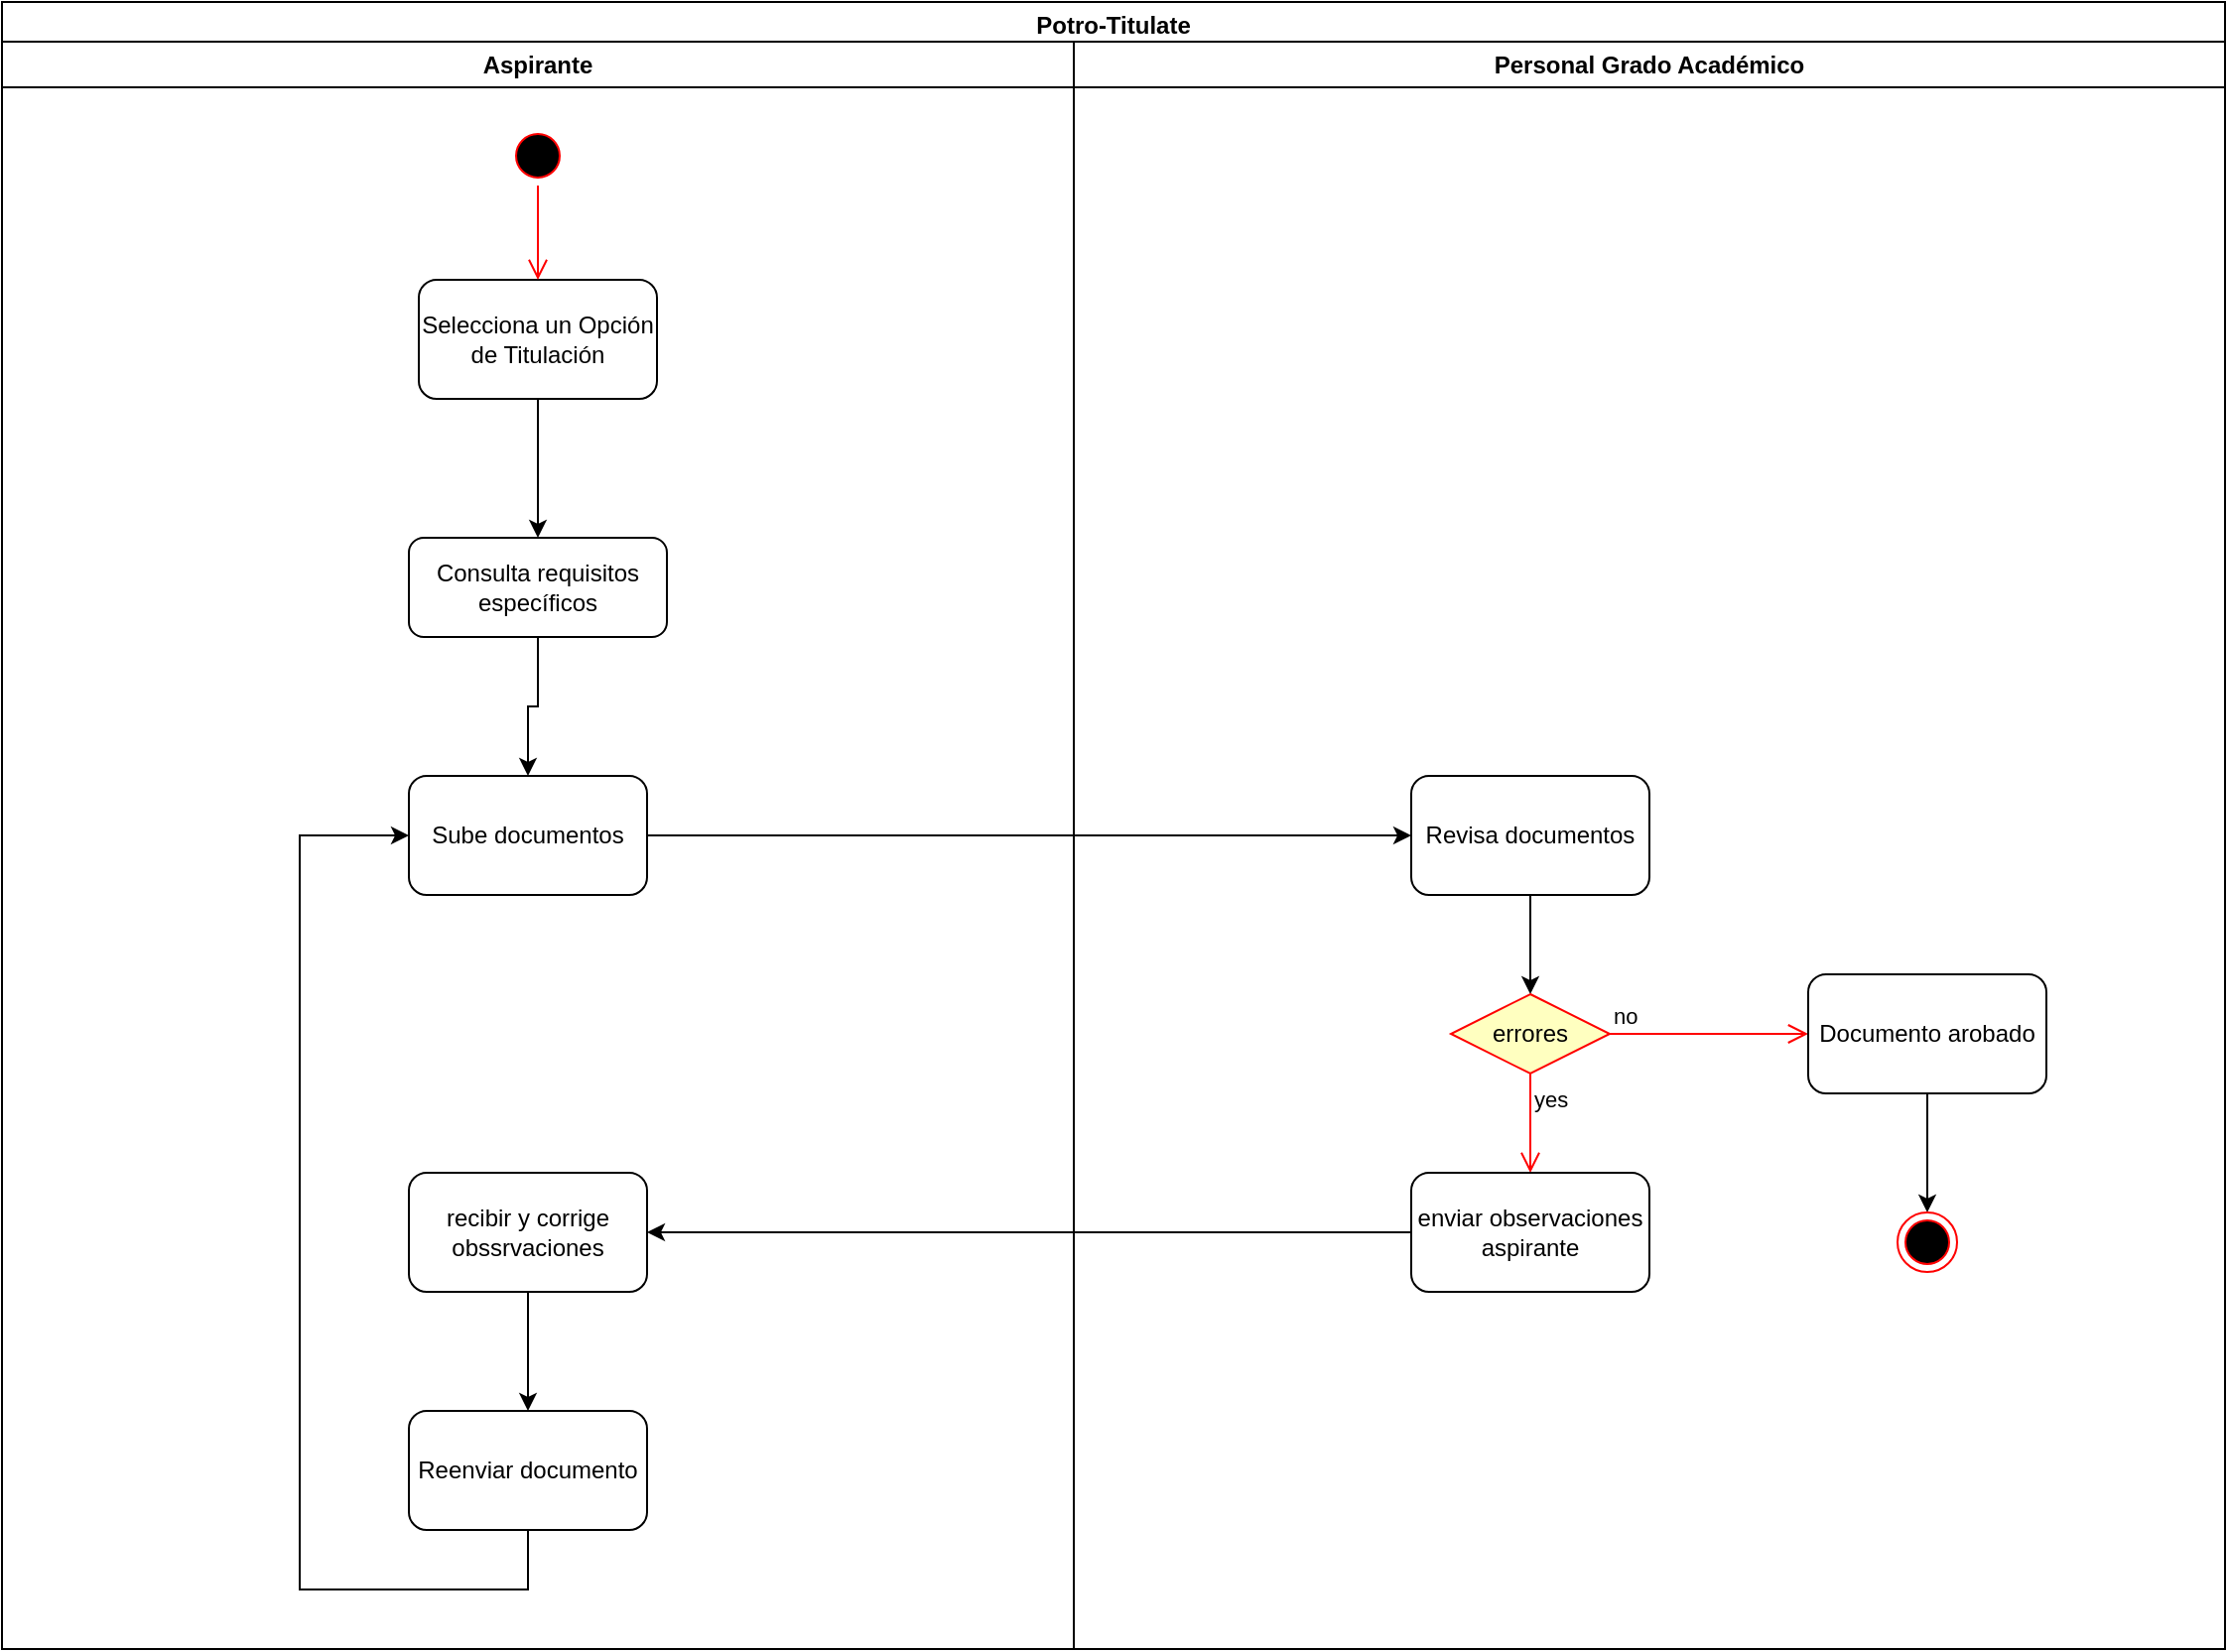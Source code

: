 <mxfile version="24.9.1">
  <diagram name="Page-1" id="e7e014a7-5840-1c2e-5031-d8a46d1fe8dd">
    <mxGraphModel dx="4025" dy="854" grid="1" gridSize="10" guides="1" tooltips="1" connect="1" arrows="1" fold="1" page="1" pageScale="1" pageWidth="1169" pageHeight="826" background="none" math="0" shadow="0">
      <root>
        <mxCell id="0" />
        <mxCell id="1" parent="0" />
        <mxCell id="IoBLd4EFDUsa4BKsPfhq-41" value="Potro-Titulate" style="swimlane;whiteSpace=wrap;html=1;" vertex="1" parent="1">
          <mxGeometry x="-1270" y="70" width="1120" height="830" as="geometry">
            <mxRectangle x="-1270" y="70" width="140" height="30" as="alternateBounds" />
          </mxGeometry>
        </mxCell>
        <mxCell id="hfIujMzKy7mJzXb3m5Cn-44" value="Aspirante" style="swimlane;whiteSpace=wrap;html=1;" parent="IoBLd4EFDUsa4BKsPfhq-41" vertex="1">
          <mxGeometry y="20" width="540" height="810" as="geometry" />
        </mxCell>
        <mxCell id="hfIujMzKy7mJzXb3m5Cn-59" style="edgeStyle=orthogonalEdgeStyle;rounded=0;orthogonalLoop=1;jettySize=auto;html=1;entryX=0.5;entryY=0;entryDx=0;entryDy=0;" parent="hfIujMzKy7mJzXb3m5Cn-44" source="hfIujMzKy7mJzXb3m5Cn-46" target="hfIujMzKy7mJzXb3m5Cn-49" edge="1">
          <mxGeometry relative="1" as="geometry" />
        </mxCell>
        <mxCell id="hfIujMzKy7mJzXb3m5Cn-46" value="Selecciona un Opción de Titulación" style="rounded=1;whiteSpace=wrap;html=1;" parent="hfIujMzKy7mJzXb3m5Cn-44" vertex="1">
          <mxGeometry x="210" y="120" width="120" height="60" as="geometry" />
        </mxCell>
        <mxCell id="hfIujMzKy7mJzXb3m5Cn-47" value="" style="ellipse;html=1;shape=startState;fillColor=#000000;strokeColor=#ff0000;" parent="hfIujMzKy7mJzXb3m5Cn-44" vertex="1">
          <mxGeometry x="255" y="42.5" width="30" height="30" as="geometry" />
        </mxCell>
        <mxCell id="hfIujMzKy7mJzXb3m5Cn-48" value="" style="edgeStyle=orthogonalEdgeStyle;html=1;verticalAlign=bottom;endArrow=open;endSize=8;strokeColor=#ff0000;rounded=0;" parent="hfIujMzKy7mJzXb3m5Cn-44" source="hfIujMzKy7mJzXb3m5Cn-47" target="hfIujMzKy7mJzXb3m5Cn-46" edge="1">
          <mxGeometry relative="1" as="geometry">
            <mxPoint x="470" y="220" as="targetPoint" />
          </mxGeometry>
        </mxCell>
        <mxCell id="hfIujMzKy7mJzXb3m5Cn-60" style="edgeStyle=orthogonalEdgeStyle;rounded=0;orthogonalLoop=1;jettySize=auto;html=1;entryX=0.5;entryY=0;entryDx=0;entryDy=0;" parent="hfIujMzKy7mJzXb3m5Cn-44" source="hfIujMzKy7mJzXb3m5Cn-49" target="hfIujMzKy7mJzXb3m5Cn-50" edge="1">
          <mxGeometry relative="1" as="geometry" />
        </mxCell>
        <mxCell id="hfIujMzKy7mJzXb3m5Cn-49" value="Consulta requisitos específicos" style="rounded=1;whiteSpace=wrap;html=1;" parent="hfIujMzKy7mJzXb3m5Cn-44" vertex="1">
          <mxGeometry x="205" y="250" width="130" height="50" as="geometry" />
        </mxCell>
        <mxCell id="hfIujMzKy7mJzXb3m5Cn-50" value="Sube documentos" style="rounded=1;whiteSpace=wrap;html=1;" parent="hfIujMzKy7mJzXb3m5Cn-44" vertex="1">
          <mxGeometry x="205" y="370" width="120" height="60" as="geometry" />
        </mxCell>
        <mxCell id="hfIujMzKy7mJzXb3m5Cn-56" value="recibir y corrige obssrvaciones" style="rounded=1;whiteSpace=wrap;html=1;" parent="hfIujMzKy7mJzXb3m5Cn-44" vertex="1">
          <mxGeometry x="205" y="570" width="120" height="60" as="geometry" />
        </mxCell>
        <mxCell id="hfIujMzKy7mJzXb3m5Cn-64" style="edgeStyle=orthogonalEdgeStyle;rounded=0;orthogonalLoop=1;jettySize=auto;html=1;exitX=0.5;exitY=1;exitDx=0;exitDy=0;" parent="hfIujMzKy7mJzXb3m5Cn-44" source="hfIujMzKy7mJzXb3m5Cn-56" target="hfIujMzKy7mJzXb3m5Cn-67" edge="1">
          <mxGeometry relative="1" as="geometry" />
        </mxCell>
        <mxCell id="hfIujMzKy7mJzXb3m5Cn-68" style="edgeStyle=orthogonalEdgeStyle;rounded=0;orthogonalLoop=1;jettySize=auto;html=1;entryX=0;entryY=0.5;entryDx=0;entryDy=0;" parent="hfIujMzKy7mJzXb3m5Cn-44" source="hfIujMzKy7mJzXb3m5Cn-67" target="hfIujMzKy7mJzXb3m5Cn-50" edge="1">
          <mxGeometry relative="1" as="geometry">
            <Array as="points">
              <mxPoint x="265" y="780" />
              <mxPoint x="150" y="780" />
              <mxPoint x="150" y="400" />
            </Array>
          </mxGeometry>
        </mxCell>
        <mxCell id="hfIujMzKy7mJzXb3m5Cn-67" value="Reenviar documento" style="rounded=1;whiteSpace=wrap;html=1;" parent="hfIujMzKy7mJzXb3m5Cn-44" vertex="1">
          <mxGeometry x="205" y="690" width="120" height="60" as="geometry" />
        </mxCell>
        <mxCell id="hfIujMzKy7mJzXb3m5Cn-45" value="Personal Grado Académico" style="swimlane;whiteSpace=wrap;html=1;" parent="IoBLd4EFDUsa4BKsPfhq-41" vertex="1">
          <mxGeometry x="540" y="20" width="580" height="810" as="geometry" />
        </mxCell>
        <mxCell id="hfIujMzKy7mJzXb3m5Cn-62" style="edgeStyle=orthogonalEdgeStyle;rounded=0;orthogonalLoop=1;jettySize=auto;html=1;entryX=0.5;entryY=0;entryDx=0;entryDy=0;" parent="hfIujMzKy7mJzXb3m5Cn-45" source="hfIujMzKy7mJzXb3m5Cn-51" target="hfIujMzKy7mJzXb3m5Cn-53" edge="1">
          <mxGeometry relative="1" as="geometry" />
        </mxCell>
        <mxCell id="hfIujMzKy7mJzXb3m5Cn-51" value="Revisa documentos" style="rounded=1;whiteSpace=wrap;html=1;" parent="hfIujMzKy7mJzXb3m5Cn-45" vertex="1">
          <mxGeometry x="170" y="370" width="120" height="60" as="geometry" />
        </mxCell>
        <mxCell id="hfIujMzKy7mJzXb3m5Cn-53" value="errores" style="rhombus;whiteSpace=wrap;html=1;fontColor=#000000;fillColor=#ffffc0;strokeColor=#ff0000;" parent="hfIujMzKy7mJzXb3m5Cn-45" vertex="1">
          <mxGeometry x="190" y="480" width="80" height="40" as="geometry" />
        </mxCell>
        <mxCell id="hfIujMzKy7mJzXb3m5Cn-54" value="no" style="edgeStyle=orthogonalEdgeStyle;html=1;align=left;verticalAlign=bottom;endArrow=open;endSize=8;strokeColor=#ff0000;rounded=0;exitX=1;exitY=0.5;exitDx=0;exitDy=0;entryX=0;entryY=0.5;entryDx=0;entryDy=0;" parent="hfIujMzKy7mJzXb3m5Cn-45" source="hfIujMzKy7mJzXb3m5Cn-53" target="hfIujMzKy7mJzXb3m5Cn-57" edge="1">
          <mxGeometry x="-1" relative="1" as="geometry">
            <mxPoint x="540" y="500" as="targetPoint" />
          </mxGeometry>
        </mxCell>
        <mxCell id="hfIujMzKy7mJzXb3m5Cn-55" value="yes" style="edgeStyle=orthogonalEdgeStyle;html=1;align=left;verticalAlign=top;endArrow=open;endSize=8;strokeColor=#ff0000;rounded=0;exitX=0.5;exitY=1;exitDx=0;exitDy=0;" parent="hfIujMzKy7mJzXb3m5Cn-45" source="hfIujMzKy7mJzXb3m5Cn-53" target="hfIujMzKy7mJzXb3m5Cn-52" edge="1">
          <mxGeometry x="-1" relative="1" as="geometry">
            <mxPoint x="360.12" y="610" as="targetPoint" />
            <mxPoint x="310.002" y="530.059" as="sourcePoint" />
          </mxGeometry>
        </mxCell>
        <mxCell id="hfIujMzKy7mJzXb3m5Cn-52" value="enviar observaciones aspirante" style="rounded=1;whiteSpace=wrap;html=1;" parent="hfIujMzKy7mJzXb3m5Cn-45" vertex="1">
          <mxGeometry x="170" y="570" width="120" height="60" as="geometry" />
        </mxCell>
        <mxCell id="hfIujMzKy7mJzXb3m5Cn-66" style="edgeStyle=orthogonalEdgeStyle;rounded=0;orthogonalLoop=1;jettySize=auto;html=1;" parent="hfIujMzKy7mJzXb3m5Cn-45" source="hfIujMzKy7mJzXb3m5Cn-57" target="hfIujMzKy7mJzXb3m5Cn-65" edge="1">
          <mxGeometry relative="1" as="geometry" />
        </mxCell>
        <mxCell id="hfIujMzKy7mJzXb3m5Cn-57" value="Documento arobado" style="rounded=1;whiteSpace=wrap;html=1;" parent="hfIujMzKy7mJzXb3m5Cn-45" vertex="1">
          <mxGeometry x="370" y="470" width="120" height="60" as="geometry" />
        </mxCell>
        <mxCell id="hfIujMzKy7mJzXb3m5Cn-65" value="" style="ellipse;html=1;shape=endState;fillColor=#000000;strokeColor=#ff0000;" parent="hfIujMzKy7mJzXb3m5Cn-45" vertex="1">
          <mxGeometry x="415" y="590" width="30" height="30" as="geometry" />
        </mxCell>
        <mxCell id="hfIujMzKy7mJzXb3m5Cn-61" style="edgeStyle=orthogonalEdgeStyle;rounded=0;orthogonalLoop=1;jettySize=auto;html=1;entryX=0;entryY=0.5;entryDx=0;entryDy=0;" parent="IoBLd4EFDUsa4BKsPfhq-41" source="hfIujMzKy7mJzXb3m5Cn-50" target="hfIujMzKy7mJzXb3m5Cn-51" edge="1">
          <mxGeometry relative="1" as="geometry" />
        </mxCell>
        <mxCell id="hfIujMzKy7mJzXb3m5Cn-63" style="edgeStyle=orthogonalEdgeStyle;rounded=0;orthogonalLoop=1;jettySize=auto;html=1;entryX=1;entryY=0.5;entryDx=0;entryDy=0;" parent="IoBLd4EFDUsa4BKsPfhq-41" source="hfIujMzKy7mJzXb3m5Cn-52" target="hfIujMzKy7mJzXb3m5Cn-56" edge="1">
          <mxGeometry relative="1" as="geometry" />
        </mxCell>
      </root>
    </mxGraphModel>
  </diagram>
</mxfile>
